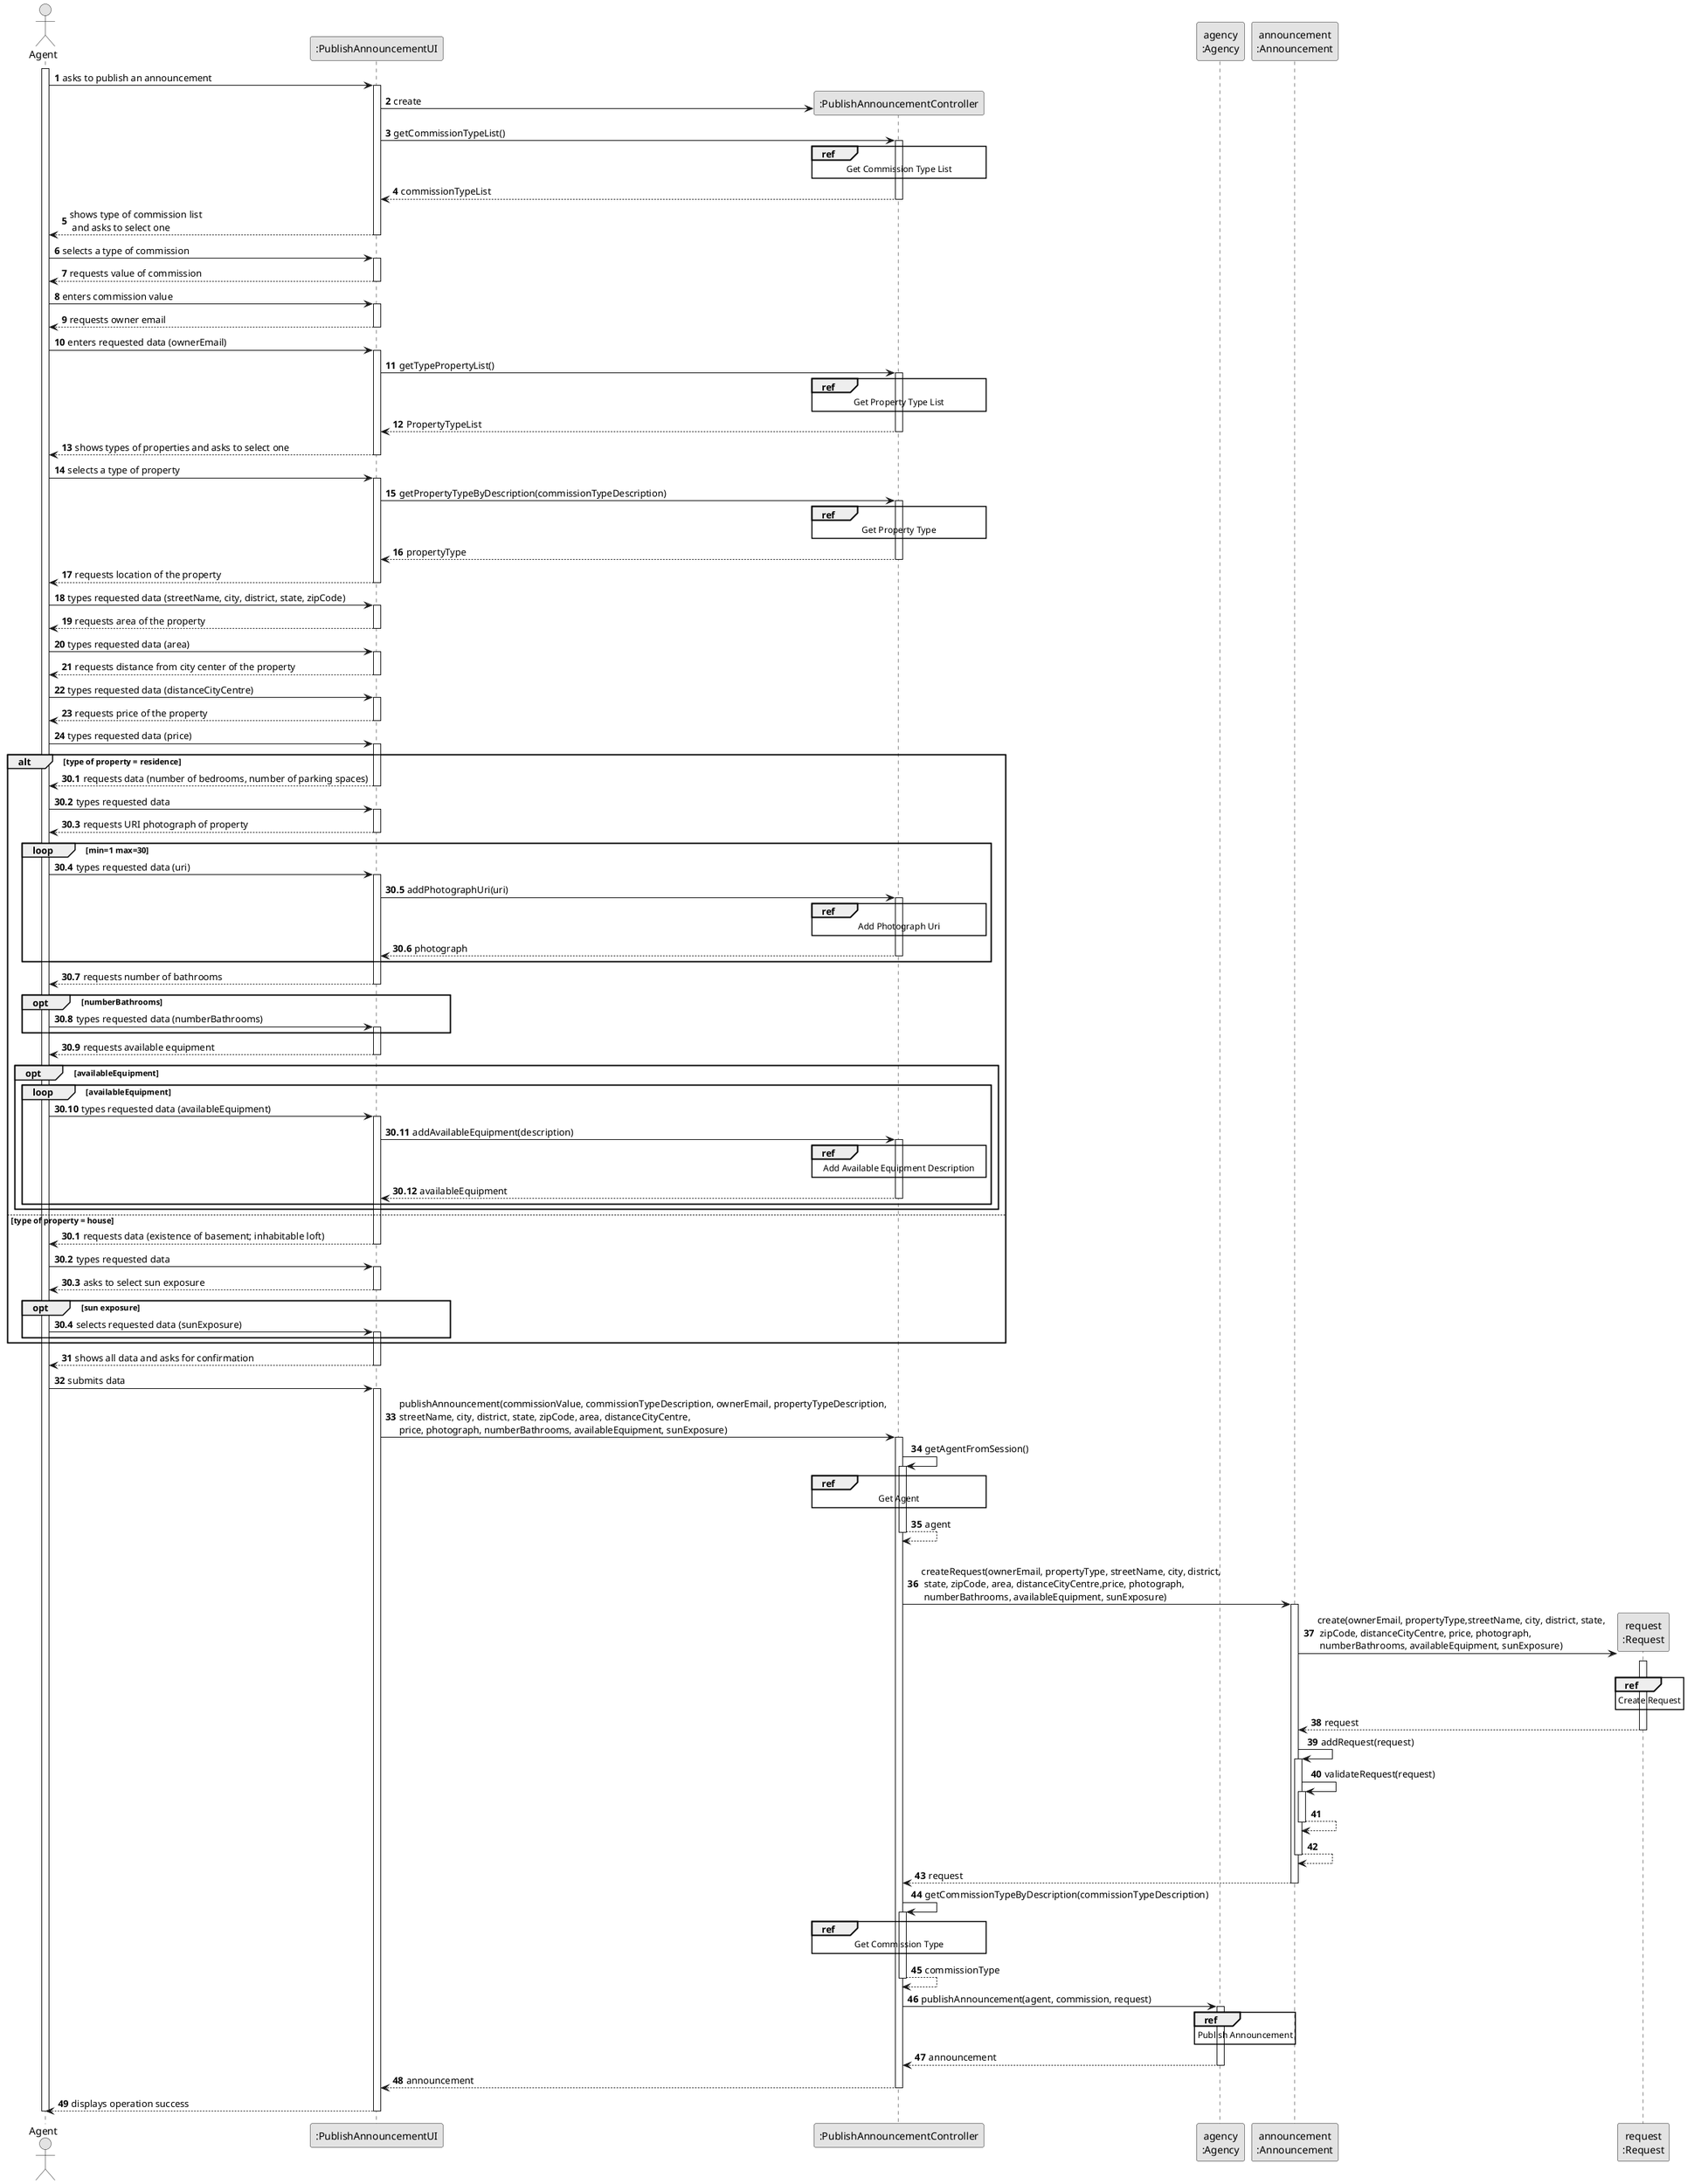 @startuml
skinparam monochrome true
skinparam packageStyle rectangle
skinparam shadowing false

autonumber

'hide footbox
actor "Agent" as ADM
participant ":PublishAnnouncementUI" as UI
participant ":PublishAnnouncementController" as CTRL
participant "agency\n:Agency" as AGENCY
participant "announcement\n:Announcement" as AD
participant "request\n:Request" as REQUEST

activate ADM

            ADM -> UI : asks to publish an announcement
            activate UI

                UI -> CTRL** : create

                UI -> CTRL : getCommissionTypeList()

                    ref over CTRL
                                Get Commission Type List
                    end ref

                    activate CTRL

                    CTRL --> UI : commissionTypeList
                deactivate CTRL

                UI --> ADM : shows type of commission list\n and asks to select one

            deactivate UI

            ADM -> UI : selects a type of commission
            activate UI


            UI --> ADM : requests value of commission
            deactivate UI

            ADM -> UI : enters commission value
            activate UI


            UI --> ADM : requests owner email
            deactivate UI

            ADM -> UI : enters requested data (ownerEmail)
            activate UI


            UI -> CTRL : getTypePropertyList()

            ref over CTRL
                        Get Property Type List
            end ref

            activate CTRL

            CTRL --> UI : PropertyTypeList
            deactivate CTRL


        UI --> ADM : shows types of properties and asks to select one
        deactivate UI

        ADM -> UI : selects a type of property
        activate UI



        UI -> CTRL : getPropertyTypeByDescription(commissionTypeDescription)
        activate CTRL
            ref over CTRL
            Get Property Type
            end ref
        CTRL -->  UI: propertyType
        deactivate CTRL

        UI --> ADM : requests location of the property
        deactivate UI

        ADM -> UI : types requested data (streetName, city, district, state, zipCode)
        activate UI


        UI --> ADM :  requests area of the property
        deactivate UI

        ADM -> UI : types requested data (area)
        activate UI


        UI --> ADM :  requests distance from city center of the property
        deactivate UI

        ADM -> UI : types requested data (distanceCityCentre)
        activate UI

        UI --> ADM :  requests price of the property
        deactivate UI

        ADM -> UI : types requested data (price)
        activate UI


 alt type of property = residence

        autonumber 30.1
        UI --> ADM : requests data (number of bedrooms, number of parking spaces)
        deactivate UI

        ADM -> UI : types requested data
        activate UI

            UI --> ADM : requests URI photograph of property
            deactivate UI


                loop  min=1 max=30

                    ADM -> UI : types requested data (uri)
                    activate UI

                    UI -> CTRL : addPhotographUri(uri)
                    activate CTRL

                    ref over CTRL
                        Add Photograph Uri
                    end ref

                     CTRL --> UI : photograph
                    deactivate CTRL
                end loop


        UI --> ADM : requests number of bathrooms
        deactivate UI

                opt numberBathrooms
                ADM -> UI : types requested data (numberBathrooms)
                activate UI
                end opt

        UI --> ADM : requests available equipment
        deactivate UI

                opt availableEquipment
                        loop availableEquipment
                            ADM -> UI : types requested data (availableEquipment)
                            activate UI

                            UI -> CTRL : addAvailableEquipment(description)
                            activate CTRL

                                ref over CTRL
                                Add Available Equipment Description
                                end

                            CTRL --> UI : availableEquipment
                            deactivate CTRL
                        end loop
                 end opt

else type of property = house

        autonumber 30.1
        UI --> ADM : requests data (existence of basement; inhabitable loft)
        deactivate UI

        ADM -> UI : types requested data
        activate UI

            UI --> ADM : asks to select sun exposure
            deactivate UI

            opt sun exposure
            ADM -> UI : selects requested data (sunExposure)
            activate UI
            end opt

    end
    autonumber 31
    UI --> ADM : shows all data and asks for confirmation
        deactivate UI

    ADM -> UI : submits data
    activate UI

        UI -> CTRL : publishAnnouncement(commissionValue, commissionTypeDescription, ownerEmail, propertyTypeDescription,\nstreetName, city, district, state, zipCode, area, distanceCityCentre,\nprice, photograph, numberBathrooms, availableEquipment, sunExposure)
        activate CTRL

        CTRL -> CTRL : getAgentFromSession()

            ref over CTRL
                Get Agent
            end ref

            activate CTRL

        CTRL --> CTRL : agent
        deactivate CTRL

        |||
        CTRL -> AD : createRequest(ownerEmail, propertyType, streetName, city, district,\n state, zipCode, area, distanceCityCentre,price, photograph,\n numberBathrooms, availableEquipment, sunExposure)
        activate AD

        AD -> REQUEST** : create(ownerEmail, propertyType,streetName, city, district, state,\n zipCode, distanceCityCentre, price, photograph,\n numberBathrooms, availableEquipment, sunExposure)
        activate REQUEST
            |||
            ref over REQUEST
                Create Request
            end ref

        REQUEST --> AD : request
        deactivate REQUEST

        AD -> AD : addRequest(request)
        activate AD
        AD -> AD : validateRequest(request)
        activate AD

        AD --> AD :
        deactivate AD

        AD --> AD :
        deactivate AD

        AD -->CTRL : request

        deactivate AD

        CTRL -> CTRL : getCommissionTypeByDescription(commissionTypeDescription)
        activate CTRL
            ref over CTRL
            Get Commission Type
            end ref
        CTRL --> CTRL : commissionType
        deactivate CTRL

            CTRL -> AGENCY: publishAnnouncement(agent, commission, request)

                ref over AGENCY
                    Publish Announcement
                end ref

                activate AGENCY

            AGENCY --> CTRL: announcement
            deactivate AGENCY

            CTRL --> UI: announcement
            deactivate CTRL

            UI --> ADM: displays operation success
            deactivate UI

deactivate ADM

@enduml